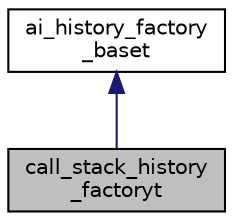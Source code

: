 digraph "call_stack_history_factoryt"
{
 // LATEX_PDF_SIZE
  bgcolor="transparent";
  edge [fontname="Helvetica",fontsize="10",labelfontname="Helvetica",labelfontsize="10"];
  node [fontname="Helvetica",fontsize="10",shape=record];
  Node1 [label="call_stack_history\l_factoryt",height=0.2,width=0.4,color="black", fillcolor="grey75", style="filled", fontcolor="black",tooltip=" "];
  Node2 -> Node1 [dir="back",color="midnightblue",fontsize="10",style="solid",fontname="Helvetica"];
  Node2 [label="ai_history_factory\l_baset",height=0.2,width=0.4,color="black",URL="$classai__history__factory__baset.html",tooltip="As more detailed histories can get complex (for example, nested loops or deep, mutually recursive cal..."];
}
